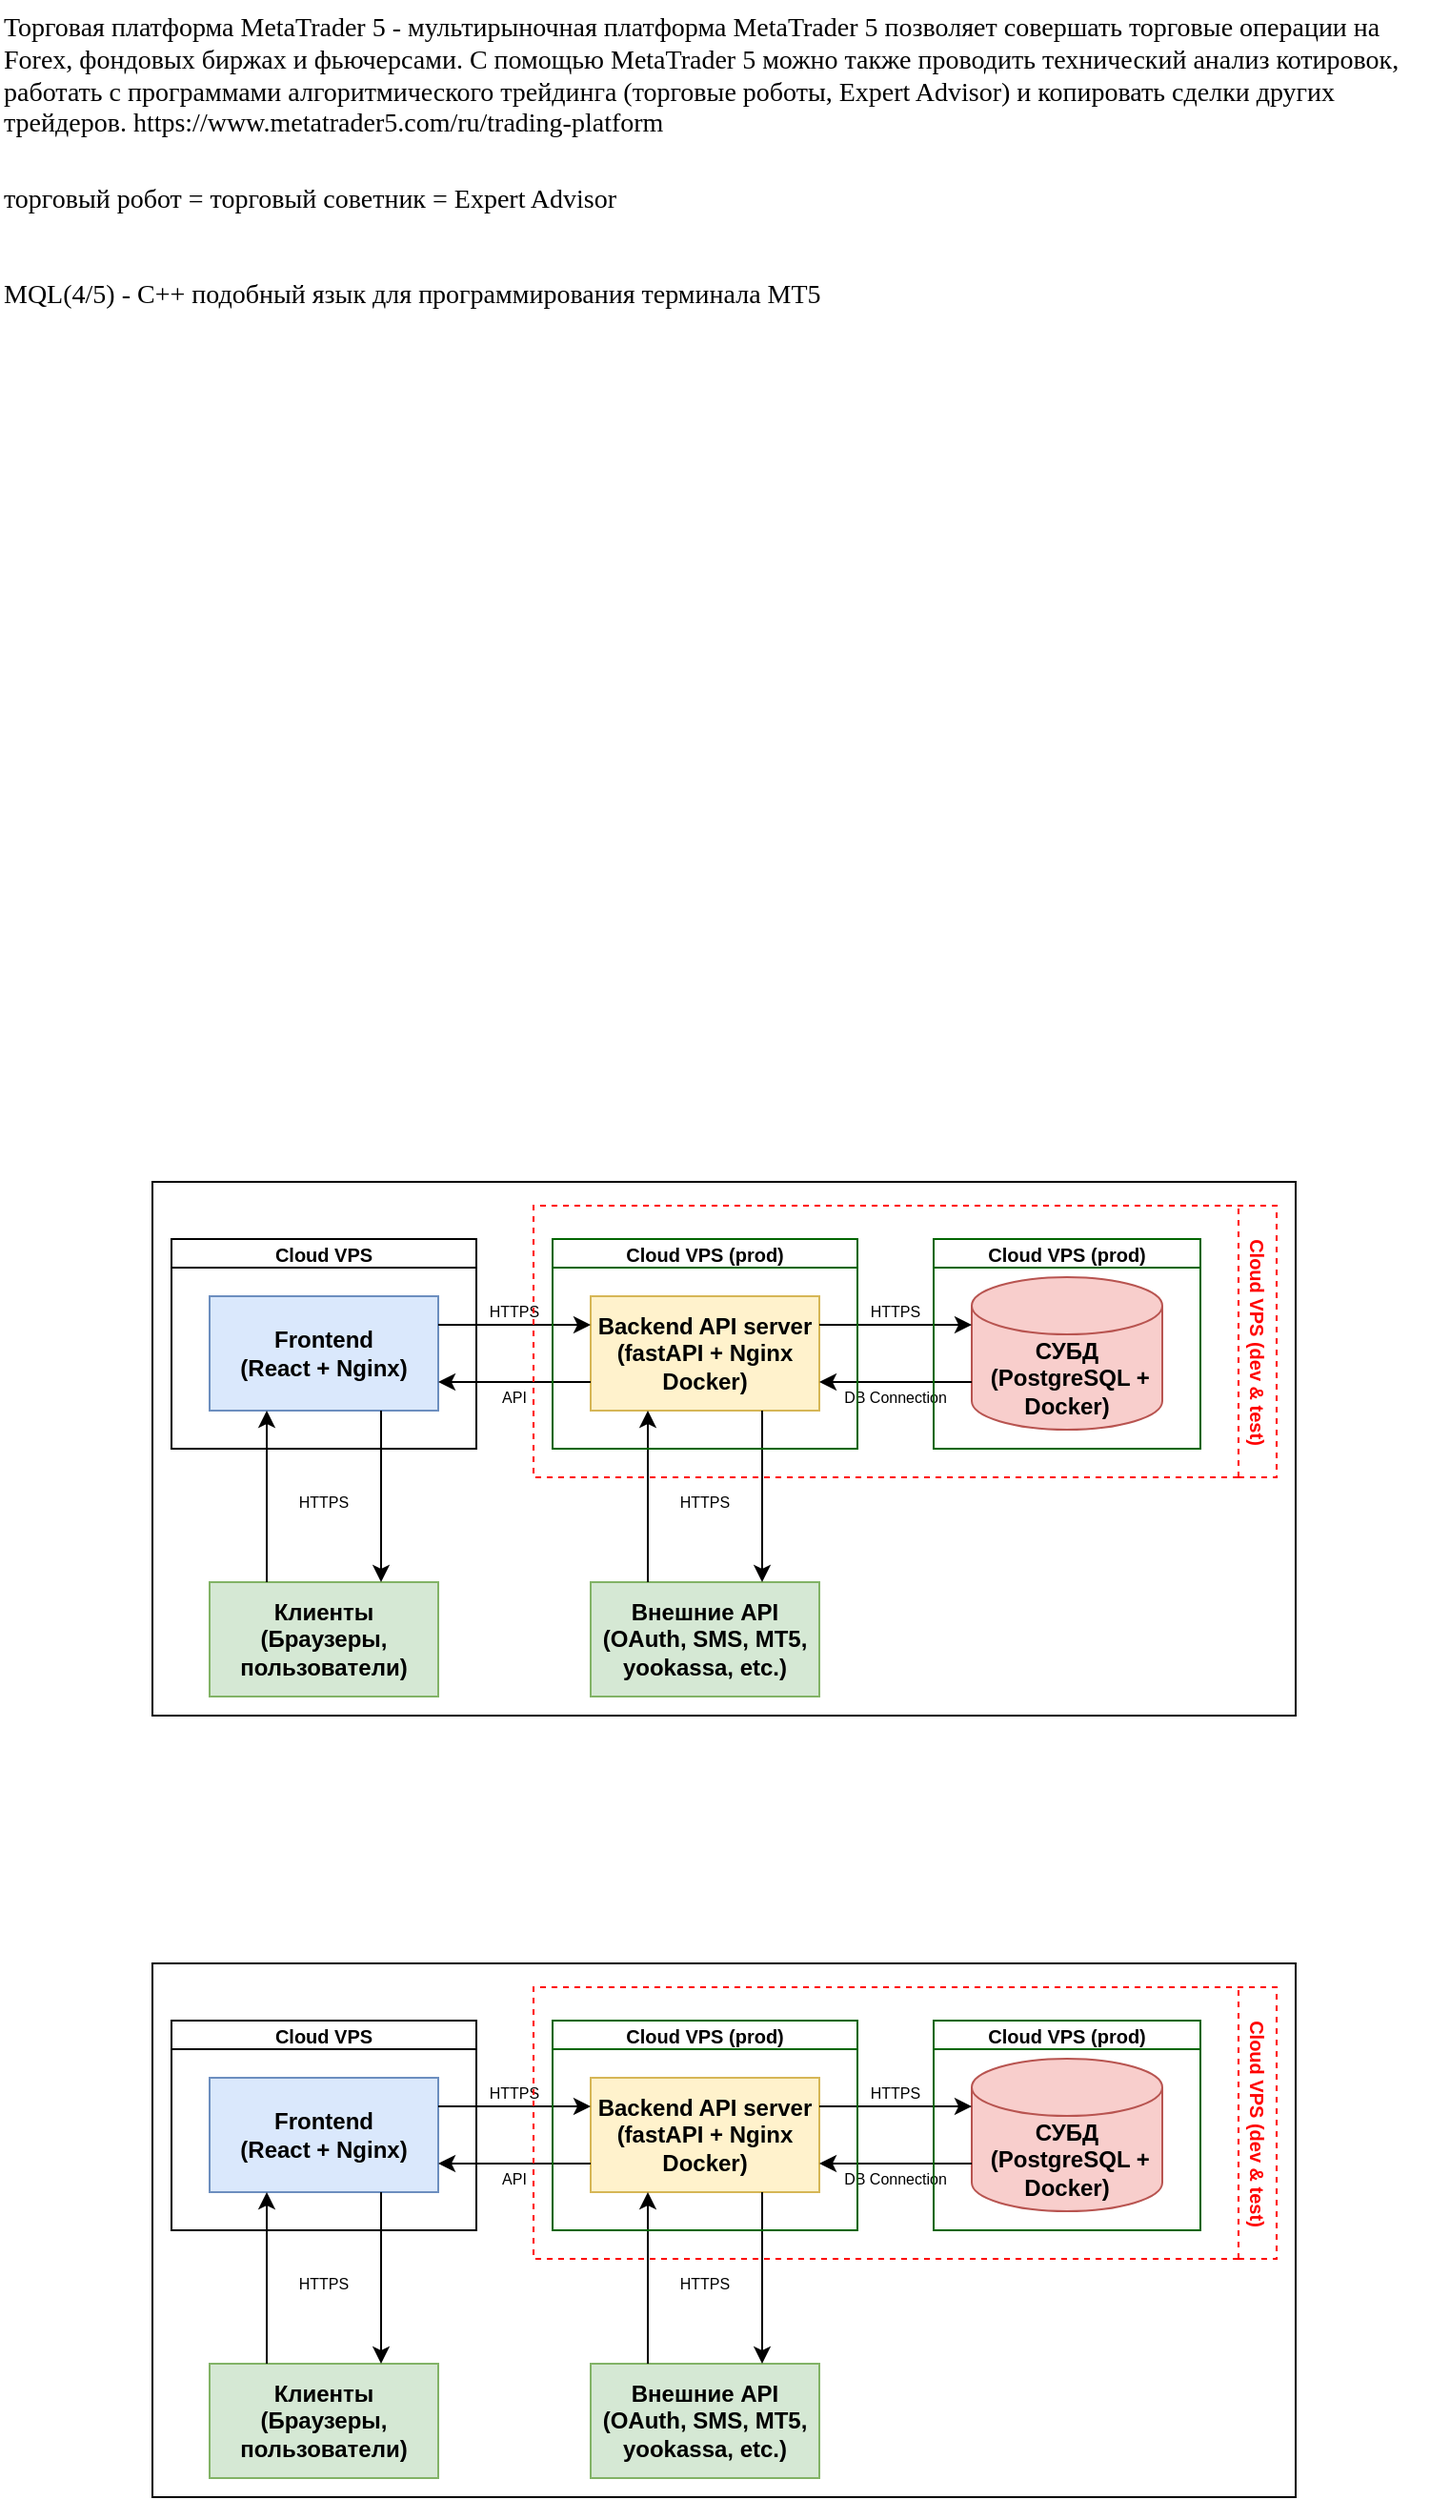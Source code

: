<mxfile version="28.0.6" pages="3">
  <diagram name="Страница — 1" id="KxYNobIYO66HRMA6kGRp">
    <mxGraphModel dx="975" dy="567" grid="1" gridSize="10" guides="1" tooltips="1" connect="1" arrows="1" fold="1" page="1" pageScale="1" pageWidth="827" pageHeight="1169" math="0" shadow="0">
      <root>
        <mxCell id="0" />
        <mxCell id="1" parent="0" />
        <mxCell id="eGyULzIwtUFSkRQVJyaJ-1" value="&lt;font&gt;&lt;span style=&quot;color: rgb(0, 0, 0); font-style: normal; font-variant-ligatures: normal; font-variant-caps: normal; letter-spacing: normal; orphans: 2; text-indent: 0px; text-transform: none; widows: 2; word-spacing: 0px; -webkit-text-stroke-width: 0px; white-space: normal; background-color: rgb(255, 255, 255); text-decoration-thickness: initial; text-decoration-style: initial; text-decoration-color: initial; float: none; display: inline !important;&quot;&gt;торговый робот = торговый советник =&amp;nbsp;&lt;/span&gt;&lt;span style=&quot;background-color: rgb(255, 255, 255);&quot;&gt;Expert Advisor&amp;nbsp;&lt;/span&gt;&lt;/font&gt;" style="text;html=1;align=left;verticalAlign=middle;whiteSpace=wrap;rounded=0;fontFamily=Times New Roman;fontStyle=0;fontSize=14;" parent="1" vertex="1">
          <mxGeometry x="40" y="140" width="470" height="30" as="geometry" />
        </mxCell>
        <mxCell id="eGyULzIwtUFSkRQVJyaJ-2" value="" style="group" parent="1" vertex="1" connectable="0">
          <mxGeometry x="120" y="670" width="600" height="280" as="geometry" />
        </mxCell>
        <mxCell id="W7HZM8JnMOkqj6T8NWQT-1" value="" style="rounded=0;whiteSpace=wrap;html=1;" parent="eGyULzIwtUFSkRQVJyaJ-2" vertex="1">
          <mxGeometry width="600" height="280" as="geometry" />
        </mxCell>
        <mxCell id="W7HZM8JnMOkqj6T8NWQT-2" value="Frontend&lt;div&gt;(React + Nginx)&lt;/div&gt;" style="rounded=0;whiteSpace=wrap;html=1;fontSize=12;fontStyle=1;fillColor=#dae8fc;strokeColor=#6c8ebf;" parent="eGyULzIwtUFSkRQVJyaJ-2" vertex="1">
          <mxGeometry x="30" y="60" width="120" height="60" as="geometry" />
        </mxCell>
        <mxCell id="W7HZM8JnMOkqj6T8NWQT-3" value="Backend API server&lt;div&gt;(fastAPI + Nginx Docker)&lt;/div&gt;" style="rounded=0;whiteSpace=wrap;html=1;fontSize=12;fontStyle=1;fillColor=#fff2cc;strokeColor=#d6b656;" parent="eGyULzIwtUFSkRQVJyaJ-2" vertex="1">
          <mxGeometry x="230" y="60" width="120" height="60" as="geometry" />
        </mxCell>
        <mxCell id="W7HZM8JnMOkqj6T8NWQT-5" value="СУБД&lt;div&gt;&amp;nbsp;(PostgreSQL + Docker)&lt;/div&gt;" style="shape=cylinder3;whiteSpace=wrap;html=1;boundedLbl=1;backgroundOutline=1;size=15;fontSize=12;fontStyle=1;fillColor=#f8cecc;strokeColor=#b85450;spacing=0;" parent="eGyULzIwtUFSkRQVJyaJ-2" vertex="1">
          <mxGeometry x="430" y="50" width="100" height="80" as="geometry" />
        </mxCell>
        <mxCell id="W7HZM8JnMOkqj6T8NWQT-7" value="" style="endArrow=classic;html=1;rounded=0;exitX=1;exitY=0.25;exitDx=0;exitDy=0;entryX=0;entryY=0.25;entryDx=0;entryDy=0;" parent="eGyULzIwtUFSkRQVJyaJ-2" source="W7HZM8JnMOkqj6T8NWQT-2" target="W7HZM8JnMOkqj6T8NWQT-3" edge="1">
          <mxGeometry width="50" height="50" relative="1" as="geometry">
            <mxPoint x="190" y="220" as="sourcePoint" />
            <mxPoint x="240" y="170" as="targetPoint" />
          </mxGeometry>
        </mxCell>
        <mxCell id="W7HZM8JnMOkqj6T8NWQT-8" value="" style="endArrow=classic;html=1;rounded=0;exitX=0;exitY=0.75;exitDx=0;exitDy=0;entryX=1;entryY=0.75;entryDx=0;entryDy=0;" parent="eGyULzIwtUFSkRQVJyaJ-2" source="W7HZM8JnMOkqj6T8NWQT-3" target="W7HZM8JnMOkqj6T8NWQT-2" edge="1">
          <mxGeometry width="50" height="50" relative="1" as="geometry">
            <mxPoint x="170" y="130" as="sourcePoint" />
            <mxPoint x="220" y="80" as="targetPoint" />
          </mxGeometry>
        </mxCell>
        <mxCell id="W7HZM8JnMOkqj6T8NWQT-9" value="HTTPS" style="text;html=1;align=center;verticalAlign=middle;whiteSpace=wrap;rounded=0;fontSize=8;" parent="eGyULzIwtUFSkRQVJyaJ-2" vertex="1">
          <mxGeometry x="160" y="60" width="60" height="15" as="geometry" />
        </mxCell>
        <mxCell id="W7HZM8JnMOkqj6T8NWQT-10" value="API" style="text;html=1;align=center;verticalAlign=middle;whiteSpace=wrap;rounded=0;fontSize=8;" parent="eGyULzIwtUFSkRQVJyaJ-2" vertex="1">
          <mxGeometry x="160" y="105" width="60" height="15" as="geometry" />
        </mxCell>
        <mxCell id="W7HZM8JnMOkqj6T8NWQT-11" value="HTTPS" style="text;html=1;align=center;verticalAlign=middle;whiteSpace=wrap;rounded=0;fontSize=8;" parent="eGyULzIwtUFSkRQVJyaJ-2" vertex="1">
          <mxGeometry x="360" y="60" width="60" height="15" as="geometry" />
        </mxCell>
        <mxCell id="W7HZM8JnMOkqj6T8NWQT-12" value="DB Connection" style="text;html=1;align=center;verticalAlign=middle;whiteSpace=wrap;rounded=0;fontSize=8;fontStyle=0" parent="eGyULzIwtUFSkRQVJyaJ-2" vertex="1">
          <mxGeometry x="360" y="105" width="60" height="15" as="geometry" />
        </mxCell>
        <mxCell id="W7HZM8JnMOkqj6T8NWQT-13" value="" style="endArrow=classic;html=1;rounded=0;exitX=1;exitY=0.25;exitDx=0;exitDy=0;entryX=0;entryY=0.25;entryDx=0;entryDy=0;" parent="eGyULzIwtUFSkRQVJyaJ-2" edge="1">
          <mxGeometry width="50" height="50" relative="1" as="geometry">
            <mxPoint x="350" y="75" as="sourcePoint" />
            <mxPoint x="430" y="75" as="targetPoint" />
          </mxGeometry>
        </mxCell>
        <mxCell id="W7HZM8JnMOkqj6T8NWQT-14" value="" style="endArrow=classic;html=1;rounded=0;exitX=0;exitY=0.75;exitDx=0;exitDy=0;entryX=1;entryY=0.75;entryDx=0;entryDy=0;" parent="eGyULzIwtUFSkRQVJyaJ-2" edge="1">
          <mxGeometry width="50" height="50" relative="1" as="geometry">
            <mxPoint x="430" y="105" as="sourcePoint" />
            <mxPoint x="350" y="105" as="targetPoint" />
          </mxGeometry>
        </mxCell>
        <mxCell id="W7HZM8JnMOkqj6T8NWQT-15" value="Клиенты (Браузеры, пользователи)" style="rounded=0;whiteSpace=wrap;html=1;fontSize=12;fontStyle=1;fillColor=#d5e8d4;strokeColor=#82b366;" parent="eGyULzIwtUFSkRQVJyaJ-2" vertex="1">
          <mxGeometry x="30" y="210" width="120" height="60" as="geometry" />
        </mxCell>
        <mxCell id="W7HZM8JnMOkqj6T8NWQT-16" value="" style="endArrow=classic;html=1;rounded=0;entryX=0.25;entryY=1;entryDx=0;entryDy=0;exitX=0.25;exitY=0;exitDx=0;exitDy=0;" parent="eGyULzIwtUFSkRQVJyaJ-2" source="W7HZM8JnMOkqj6T8NWQT-15" target="W7HZM8JnMOkqj6T8NWQT-2" edge="1">
          <mxGeometry width="50" height="50" relative="1" as="geometry">
            <mxPoint x="160" y="80" as="sourcePoint" />
            <mxPoint x="240" y="80" as="targetPoint" />
          </mxGeometry>
        </mxCell>
        <mxCell id="W7HZM8JnMOkqj6T8NWQT-17" value="" style="endArrow=classic;html=1;rounded=0;entryX=0.75;entryY=0;entryDx=0;entryDy=0;exitX=0.75;exitY=1;exitDx=0;exitDy=0;" parent="eGyULzIwtUFSkRQVJyaJ-2" source="W7HZM8JnMOkqj6T8NWQT-2" target="W7HZM8JnMOkqj6T8NWQT-15" edge="1">
          <mxGeometry width="50" height="50" relative="1" as="geometry">
            <mxPoint x="90" y="230" as="sourcePoint" />
            <mxPoint x="90" y="140" as="targetPoint" />
          </mxGeometry>
        </mxCell>
        <mxCell id="W7HZM8JnMOkqj6T8NWQT-18" value="HTTPS" style="text;html=1;align=center;verticalAlign=middle;whiteSpace=wrap;rounded=0;fontSize=8;" parent="eGyULzIwtUFSkRQVJyaJ-2" vertex="1">
          <mxGeometry x="60" y="160" width="60" height="15" as="geometry" />
        </mxCell>
        <mxCell id="W7HZM8JnMOkqj6T8NWQT-19" value="Внешние API (OAuth, SMS, MT5, yookassa, etc.)" style="rounded=0;whiteSpace=wrap;html=1;fontSize=12;fontStyle=1;fillColor=#d5e8d4;strokeColor=#82b366;" parent="eGyULzIwtUFSkRQVJyaJ-2" vertex="1">
          <mxGeometry x="230" y="210" width="120" height="60" as="geometry" />
        </mxCell>
        <mxCell id="W7HZM8JnMOkqj6T8NWQT-20" value="" style="endArrow=classic;html=1;rounded=0;entryX=0.25;entryY=1;entryDx=0;entryDy=0;exitX=0.25;exitY=0;exitDx=0;exitDy=0;" parent="eGyULzIwtUFSkRQVJyaJ-2" source="W7HZM8JnMOkqj6T8NWQT-19" target="W7HZM8JnMOkqj6T8NWQT-3" edge="1">
          <mxGeometry width="50" height="50" relative="1" as="geometry">
            <mxPoint x="230" y="225" as="sourcePoint" />
            <mxPoint x="230" y="135" as="targetPoint" />
          </mxGeometry>
        </mxCell>
        <mxCell id="W7HZM8JnMOkqj6T8NWQT-21" value="" style="endArrow=classic;html=1;rounded=0;entryX=0.75;entryY=0;entryDx=0;entryDy=0;exitX=0.75;exitY=1;exitDx=0;exitDy=0;" parent="eGyULzIwtUFSkRQVJyaJ-2" source="W7HZM8JnMOkqj6T8NWQT-3" target="W7HZM8JnMOkqj6T8NWQT-19" edge="1">
          <mxGeometry width="50" height="50" relative="1" as="geometry">
            <mxPoint x="180" y="140" as="sourcePoint" />
            <mxPoint x="180" y="230" as="targetPoint" />
          </mxGeometry>
        </mxCell>
        <mxCell id="W7HZM8JnMOkqj6T8NWQT-22" value="HTTPS" style="text;html=1;align=center;verticalAlign=middle;whiteSpace=wrap;rounded=0;fontSize=8;" parent="eGyULzIwtUFSkRQVJyaJ-2" vertex="1">
          <mxGeometry x="260" y="160" width="60" height="15" as="geometry" />
        </mxCell>
        <mxCell id="W7HZM8JnMOkqj6T8NWQT-23" value="Cloud VPS" style="swimlane;whiteSpace=wrap;html=1;fontSize=10;startSize=15;" parent="eGyULzIwtUFSkRQVJyaJ-2" vertex="1">
          <mxGeometry x="10" y="30" width="160" height="110" as="geometry" />
        </mxCell>
        <mxCell id="W7HZM8JnMOkqj6T8NWQT-24" value="Cloud VPS (prod)" style="swimlane;whiteSpace=wrap;html=1;fontSize=10;startSize=15;strokeWidth=1;gradientColor=none;strokeColor=#006600;fillColor=none;" parent="eGyULzIwtUFSkRQVJyaJ-2" vertex="1">
          <mxGeometry x="210" y="30" width="160" height="110" as="geometry" />
        </mxCell>
        <mxCell id="W7HZM8JnMOkqj6T8NWQT-25" value="&lt;span style=&quot;font-size: 10px;&quot;&gt;&lt;font style=&quot;color: rgb(255, 0, 0);&quot;&gt;Cloud VPS (dev &amp;amp; test)&lt;/font&gt;&lt;/span&gt;" style="swimlane;horizontal=0;whiteSpace=wrap;html=1;startSize=20;rotation=-180;dashed=1;strokeColor=#FF0000;" parent="eGyULzIwtUFSkRQVJyaJ-2" vertex="1">
          <mxGeometry x="200" y="12.5" width="390" height="142.5" as="geometry">
            <mxRectangle x="360" y="200" width="40" height="130" as="alternateBounds" />
          </mxGeometry>
        </mxCell>
        <mxCell id="W7HZM8JnMOkqj6T8NWQT-27" value="Cloud VPS (prod)" style="swimlane;whiteSpace=wrap;html=1;fontSize=10;startSize=15;strokeWidth=1;gradientColor=none;strokeColor=#006600;fillColor=none;" parent="eGyULzIwtUFSkRQVJyaJ-2" vertex="1">
          <mxGeometry x="410" y="30" width="140" height="110" as="geometry" />
        </mxCell>
        <mxCell id="eGyULzIwtUFSkRQVJyaJ-3" value="Торговая платформа MetaTrader 5 - мультирыночная платформа MetaTrader 5 позволяет совершать торговые операции на Forex, фондовых биржах и фьючерсами. С помощью MetaTrader 5 можно также проводить технический анализ котировок, работать с программами алгоритмического трейдинга (торговые роботы, Expert Advisor) и копировать сделки других трейдеров.&amp;nbsp;https://www.metatrader5.com/ru/trading-platform" style="text;html=1;align=left;verticalAlign=middle;whiteSpace=wrap;rounded=0;fontFamily=Times New Roman;fontStyle=0;fontSize=14;" parent="1" vertex="1">
          <mxGeometry x="40" y="50" width="760" height="80" as="geometry" />
        </mxCell>
        <mxCell id="eGyULzIwtUFSkRQVJyaJ-4" value="&lt;span style=&quot;background-color: rgb(255, 255, 255);&quot;&gt;MQL(4/5) - С++ подобный язык для программирования терминала MT5&lt;/span&gt;" style="text;html=1;align=left;verticalAlign=middle;whiteSpace=wrap;rounded=0;fontFamily=Times New Roman;fontStyle=0;fontSize=14;" parent="1" vertex="1">
          <mxGeometry x="40" y="190" width="470" height="30" as="geometry" />
        </mxCell>
        <mxCell id="dDqtreuGplFE9aKnbnDQ-2" value="" style="group" vertex="1" connectable="0" parent="1">
          <mxGeometry x="120" y="1080" width="600" height="280" as="geometry" />
        </mxCell>
        <mxCell id="dDqtreuGplFE9aKnbnDQ-3" value="" style="rounded=0;whiteSpace=wrap;html=1;" vertex="1" parent="dDqtreuGplFE9aKnbnDQ-2">
          <mxGeometry width="600" height="280" as="geometry" />
        </mxCell>
        <mxCell id="dDqtreuGplFE9aKnbnDQ-4" value="Frontend&lt;div&gt;(React + Nginx)&lt;/div&gt;" style="rounded=0;whiteSpace=wrap;html=1;fontSize=12;fontStyle=1;fillColor=#dae8fc;strokeColor=#6c8ebf;" vertex="1" parent="dDqtreuGplFE9aKnbnDQ-2">
          <mxGeometry x="30" y="60" width="120" height="60" as="geometry" />
        </mxCell>
        <mxCell id="dDqtreuGplFE9aKnbnDQ-5" value="Backend API server&lt;div&gt;(fastAPI + Nginx Docker)&lt;/div&gt;" style="rounded=0;whiteSpace=wrap;html=1;fontSize=12;fontStyle=1;fillColor=#fff2cc;strokeColor=#d6b656;" vertex="1" parent="dDqtreuGplFE9aKnbnDQ-2">
          <mxGeometry x="230" y="60" width="120" height="60" as="geometry" />
        </mxCell>
        <mxCell id="dDqtreuGplFE9aKnbnDQ-6" value="СУБД&lt;div&gt;&amp;nbsp;(PostgreSQL + Docker)&lt;/div&gt;" style="shape=cylinder3;whiteSpace=wrap;html=1;boundedLbl=1;backgroundOutline=1;size=15;fontSize=12;fontStyle=1;fillColor=#f8cecc;strokeColor=#b85450;spacing=0;" vertex="1" parent="dDqtreuGplFE9aKnbnDQ-2">
          <mxGeometry x="430" y="50" width="100" height="80" as="geometry" />
        </mxCell>
        <mxCell id="dDqtreuGplFE9aKnbnDQ-7" value="" style="endArrow=classic;html=1;rounded=0;exitX=1;exitY=0.25;exitDx=0;exitDy=0;entryX=0;entryY=0.25;entryDx=0;entryDy=0;" edge="1" parent="dDqtreuGplFE9aKnbnDQ-2" source="dDqtreuGplFE9aKnbnDQ-4" target="dDqtreuGplFE9aKnbnDQ-5">
          <mxGeometry width="50" height="50" relative="1" as="geometry">
            <mxPoint x="190" y="220" as="sourcePoint" />
            <mxPoint x="240" y="170" as="targetPoint" />
          </mxGeometry>
        </mxCell>
        <mxCell id="dDqtreuGplFE9aKnbnDQ-8" value="" style="endArrow=classic;html=1;rounded=0;exitX=0;exitY=0.75;exitDx=0;exitDy=0;entryX=1;entryY=0.75;entryDx=0;entryDy=0;" edge="1" parent="dDqtreuGplFE9aKnbnDQ-2" source="dDqtreuGplFE9aKnbnDQ-5" target="dDqtreuGplFE9aKnbnDQ-4">
          <mxGeometry width="50" height="50" relative="1" as="geometry">
            <mxPoint x="170" y="130" as="sourcePoint" />
            <mxPoint x="220" y="80" as="targetPoint" />
          </mxGeometry>
        </mxCell>
        <mxCell id="dDqtreuGplFE9aKnbnDQ-9" value="HTTPS" style="text;html=1;align=center;verticalAlign=middle;whiteSpace=wrap;rounded=0;fontSize=8;" vertex="1" parent="dDqtreuGplFE9aKnbnDQ-2">
          <mxGeometry x="160" y="60" width="60" height="15" as="geometry" />
        </mxCell>
        <mxCell id="dDqtreuGplFE9aKnbnDQ-10" value="API" style="text;html=1;align=center;verticalAlign=middle;whiteSpace=wrap;rounded=0;fontSize=8;" vertex="1" parent="dDqtreuGplFE9aKnbnDQ-2">
          <mxGeometry x="160" y="105" width="60" height="15" as="geometry" />
        </mxCell>
        <mxCell id="dDqtreuGplFE9aKnbnDQ-11" value="HTTPS" style="text;html=1;align=center;verticalAlign=middle;whiteSpace=wrap;rounded=0;fontSize=8;" vertex="1" parent="dDqtreuGplFE9aKnbnDQ-2">
          <mxGeometry x="360" y="60" width="60" height="15" as="geometry" />
        </mxCell>
        <mxCell id="dDqtreuGplFE9aKnbnDQ-12" value="DB Connection" style="text;html=1;align=center;verticalAlign=middle;whiteSpace=wrap;rounded=0;fontSize=8;fontStyle=0" vertex="1" parent="dDqtreuGplFE9aKnbnDQ-2">
          <mxGeometry x="360" y="105" width="60" height="15" as="geometry" />
        </mxCell>
        <mxCell id="dDqtreuGplFE9aKnbnDQ-13" value="" style="endArrow=classic;html=1;rounded=0;exitX=1;exitY=0.25;exitDx=0;exitDy=0;entryX=0;entryY=0.25;entryDx=0;entryDy=0;" edge="1" parent="dDqtreuGplFE9aKnbnDQ-2">
          <mxGeometry width="50" height="50" relative="1" as="geometry">
            <mxPoint x="350" y="75" as="sourcePoint" />
            <mxPoint x="430" y="75" as="targetPoint" />
          </mxGeometry>
        </mxCell>
        <mxCell id="dDqtreuGplFE9aKnbnDQ-14" value="" style="endArrow=classic;html=1;rounded=0;exitX=0;exitY=0.75;exitDx=0;exitDy=0;entryX=1;entryY=0.75;entryDx=0;entryDy=0;" edge="1" parent="dDqtreuGplFE9aKnbnDQ-2">
          <mxGeometry width="50" height="50" relative="1" as="geometry">
            <mxPoint x="430" y="105" as="sourcePoint" />
            <mxPoint x="350" y="105" as="targetPoint" />
          </mxGeometry>
        </mxCell>
        <mxCell id="dDqtreuGplFE9aKnbnDQ-15" value="Клиенты (Браузеры, пользователи)" style="rounded=0;whiteSpace=wrap;html=1;fontSize=12;fontStyle=1;fillColor=#d5e8d4;strokeColor=#82b366;" vertex="1" parent="dDqtreuGplFE9aKnbnDQ-2">
          <mxGeometry x="30" y="210" width="120" height="60" as="geometry" />
        </mxCell>
        <mxCell id="dDqtreuGplFE9aKnbnDQ-16" value="" style="endArrow=classic;html=1;rounded=0;entryX=0.25;entryY=1;entryDx=0;entryDy=0;exitX=0.25;exitY=0;exitDx=0;exitDy=0;" edge="1" parent="dDqtreuGplFE9aKnbnDQ-2" source="dDqtreuGplFE9aKnbnDQ-15" target="dDqtreuGplFE9aKnbnDQ-4">
          <mxGeometry width="50" height="50" relative="1" as="geometry">
            <mxPoint x="160" y="80" as="sourcePoint" />
            <mxPoint x="240" y="80" as="targetPoint" />
          </mxGeometry>
        </mxCell>
        <mxCell id="dDqtreuGplFE9aKnbnDQ-17" value="" style="endArrow=classic;html=1;rounded=0;entryX=0.75;entryY=0;entryDx=0;entryDy=0;exitX=0.75;exitY=1;exitDx=0;exitDy=0;" edge="1" parent="dDqtreuGplFE9aKnbnDQ-2" source="dDqtreuGplFE9aKnbnDQ-4" target="dDqtreuGplFE9aKnbnDQ-15">
          <mxGeometry width="50" height="50" relative="1" as="geometry">
            <mxPoint x="90" y="230" as="sourcePoint" />
            <mxPoint x="90" y="140" as="targetPoint" />
          </mxGeometry>
        </mxCell>
        <mxCell id="dDqtreuGplFE9aKnbnDQ-18" value="HTTPS" style="text;html=1;align=center;verticalAlign=middle;whiteSpace=wrap;rounded=0;fontSize=8;" vertex="1" parent="dDqtreuGplFE9aKnbnDQ-2">
          <mxGeometry x="60" y="160" width="60" height="15" as="geometry" />
        </mxCell>
        <mxCell id="dDqtreuGplFE9aKnbnDQ-19" value="Внешние API (OAuth, SMS, MT5, yookassa, etc.)" style="rounded=0;whiteSpace=wrap;html=1;fontSize=12;fontStyle=1;fillColor=#d5e8d4;strokeColor=#82b366;" vertex="1" parent="dDqtreuGplFE9aKnbnDQ-2">
          <mxGeometry x="230" y="210" width="120" height="60" as="geometry" />
        </mxCell>
        <mxCell id="dDqtreuGplFE9aKnbnDQ-20" value="" style="endArrow=classic;html=1;rounded=0;entryX=0.25;entryY=1;entryDx=0;entryDy=0;exitX=0.25;exitY=0;exitDx=0;exitDy=0;" edge="1" parent="dDqtreuGplFE9aKnbnDQ-2" source="dDqtreuGplFE9aKnbnDQ-19" target="dDqtreuGplFE9aKnbnDQ-5">
          <mxGeometry width="50" height="50" relative="1" as="geometry">
            <mxPoint x="230" y="225" as="sourcePoint" />
            <mxPoint x="230" y="135" as="targetPoint" />
          </mxGeometry>
        </mxCell>
        <mxCell id="dDqtreuGplFE9aKnbnDQ-21" value="" style="endArrow=classic;html=1;rounded=0;entryX=0.75;entryY=0;entryDx=0;entryDy=0;exitX=0.75;exitY=1;exitDx=0;exitDy=0;" edge="1" parent="dDqtreuGplFE9aKnbnDQ-2" source="dDqtreuGplFE9aKnbnDQ-5" target="dDqtreuGplFE9aKnbnDQ-19">
          <mxGeometry width="50" height="50" relative="1" as="geometry">
            <mxPoint x="180" y="140" as="sourcePoint" />
            <mxPoint x="180" y="230" as="targetPoint" />
          </mxGeometry>
        </mxCell>
        <mxCell id="dDqtreuGplFE9aKnbnDQ-22" value="HTTPS" style="text;html=1;align=center;verticalAlign=middle;whiteSpace=wrap;rounded=0;fontSize=8;" vertex="1" parent="dDqtreuGplFE9aKnbnDQ-2">
          <mxGeometry x="260" y="160" width="60" height="15" as="geometry" />
        </mxCell>
        <mxCell id="dDqtreuGplFE9aKnbnDQ-23" value="Cloud VPS" style="swimlane;whiteSpace=wrap;html=1;fontSize=10;startSize=15;" vertex="1" parent="dDqtreuGplFE9aKnbnDQ-2">
          <mxGeometry x="10" y="30" width="160" height="110" as="geometry" />
        </mxCell>
        <mxCell id="dDqtreuGplFE9aKnbnDQ-24" value="Cloud VPS (prod)" style="swimlane;whiteSpace=wrap;html=1;fontSize=10;startSize=15;strokeWidth=1;gradientColor=none;strokeColor=#006600;fillColor=none;" vertex="1" parent="dDqtreuGplFE9aKnbnDQ-2">
          <mxGeometry x="210" y="30" width="160" height="110" as="geometry" />
        </mxCell>
        <mxCell id="dDqtreuGplFE9aKnbnDQ-25" value="&lt;span style=&quot;font-size: 10px;&quot;&gt;&lt;font style=&quot;color: rgb(255, 0, 0);&quot;&gt;Cloud VPS (dev &amp;amp; test)&lt;/font&gt;&lt;/span&gt;" style="swimlane;horizontal=0;whiteSpace=wrap;html=1;startSize=20;rotation=-180;dashed=1;strokeColor=#FF0000;" vertex="1" parent="dDqtreuGplFE9aKnbnDQ-2">
          <mxGeometry x="200" y="12.5" width="390" height="142.5" as="geometry">
            <mxRectangle x="360" y="200" width="40" height="130" as="alternateBounds" />
          </mxGeometry>
        </mxCell>
        <mxCell id="dDqtreuGplFE9aKnbnDQ-26" value="Cloud VPS (prod)" style="swimlane;whiteSpace=wrap;html=1;fontSize=10;startSize=15;strokeWidth=1;gradientColor=none;strokeColor=#006600;fillColor=none;" vertex="1" parent="dDqtreuGplFE9aKnbnDQ-2">
          <mxGeometry x="410" y="30" width="140" height="110" as="geometry" />
        </mxCell>
      </root>
    </mxGraphModel>
  </diagram>
  <diagram name="main_arch" id="7MVA1Ijnl1x2qHbiASrr">
    <mxGraphModel dx="1949" dy="1133" grid="1" gridSize="10" guides="1" tooltips="1" connect="1" arrows="1" fold="1" page="1" pageScale="1" pageWidth="827" pageHeight="1169" math="0" shadow="0">
      <root>
        <mxCell id="z1lduScYQu-E9iTVc6sJ-0" />
        <mxCell id="z1lduScYQu-E9iTVc6sJ-1" parent="z1lduScYQu-E9iTVc6sJ-0" />
        <mxCell id="z1lduScYQu-E9iTVc6sJ-2" value="&lt;font&gt;&lt;span style=&quot;color: rgb(0, 0, 0); font-style: normal; font-variant-ligatures: normal; font-variant-caps: normal; letter-spacing: normal; orphans: 2; text-indent: 0px; text-transform: none; widows: 2; word-spacing: 0px; -webkit-text-stroke-width: 0px; white-space: normal; background-color: rgb(255, 255, 255); text-decoration-thickness: initial; text-decoration-style: initial; text-decoration-color: initial; float: none; display: inline !important;&quot;&gt;торговый робот = торговый советник =&amp;nbsp;&lt;/span&gt;&lt;span style=&quot;background-color: rgb(255, 255, 255);&quot;&gt;Expert Advisor&amp;nbsp;&lt;/span&gt;&lt;/font&gt;" style="text;html=1;align=left;verticalAlign=middle;whiteSpace=wrap;rounded=0;fontFamily=Times New Roman;fontStyle=0;fontSize=14;" parent="z1lduScYQu-E9iTVc6sJ-1" vertex="1">
          <mxGeometry x="40" y="140" width="470" height="30" as="geometry" />
        </mxCell>
        <mxCell id="z1lduScYQu-E9iTVc6sJ-3" value="" style="group;fillColor=#1ba1e2;fontColor=#ffffff;strokeColor=#006EAF;" parent="z1lduScYQu-E9iTVc6sJ-1" vertex="1" connectable="0">
          <mxGeometry x="90" y="240" width="600" height="490" as="geometry" />
        </mxCell>
        <mxCell id="z1lduScYQu-E9iTVc6sJ-4" value="" style="rounded=0;whiteSpace=wrap;html=1;" parent="z1lduScYQu-E9iTVc6sJ-3" vertex="1">
          <mxGeometry width="600" height="490" as="geometry" />
        </mxCell>
        <mxCell id="z1lduScYQu-E9iTVc6sJ-5" value="Frontend&lt;div&gt;(React + Nginx)&lt;/div&gt;" style="rounded=0;whiteSpace=wrap;html=1;fontSize=12;fontStyle=1;fillColor=#dae8fc;strokeColor=#6c8ebf;" parent="z1lduScYQu-E9iTVc6sJ-3" vertex="1">
          <mxGeometry x="30" y="60" width="120" height="60" as="geometry" />
        </mxCell>
        <mxCell id="z1lduScYQu-E9iTVc6sJ-6" value="Backend API server&lt;div&gt;(fastAPI + Nginx Docker)&lt;/div&gt;" style="rounded=0;whiteSpace=wrap;html=1;fontSize=12;fontStyle=1;fillColor=#fff2cc;strokeColor=#d6b656;" parent="z1lduScYQu-E9iTVc6sJ-3" vertex="1">
          <mxGeometry x="230" y="60" width="120" height="60" as="geometry" />
        </mxCell>
        <mxCell id="z1lduScYQu-E9iTVc6sJ-7" value="СУБД&lt;div&gt;&amp;nbsp;(PostgreSQL + Docker)&lt;/div&gt;" style="shape=cylinder3;whiteSpace=wrap;html=1;boundedLbl=1;backgroundOutline=1;size=15;fontSize=12;fontStyle=1;fillColor=#f8cecc;strokeColor=#b85450;spacing=0;" parent="z1lduScYQu-E9iTVc6sJ-3" vertex="1">
          <mxGeometry x="430" y="50" width="100" height="80" as="geometry" />
        </mxCell>
        <mxCell id="z1lduScYQu-E9iTVc6sJ-8" value="" style="endArrow=classic;html=1;rounded=0;entryX=0;entryY=0.25;entryDx=0;entryDy=0;" parent="z1lduScYQu-E9iTVc6sJ-3" target="z1lduScYQu-E9iTVc6sJ-6" edge="1">
          <mxGeometry width="50" height="50" relative="1" as="geometry">
            <mxPoint x="150" y="75" as="sourcePoint" />
            <mxPoint x="240" y="170" as="targetPoint" />
          </mxGeometry>
        </mxCell>
        <mxCell id="z1lduScYQu-E9iTVc6sJ-9" value="" style="endArrow=classic;html=1;rounded=0;exitX=0;exitY=0.75;exitDx=0;exitDy=0;entryX=1;entryY=0.75;entryDx=0;entryDy=0;" parent="z1lduScYQu-E9iTVc6sJ-3" source="z1lduScYQu-E9iTVc6sJ-6" target="z1lduScYQu-E9iTVc6sJ-5" edge="1">
          <mxGeometry width="50" height="50" relative="1" as="geometry">
            <mxPoint x="170" y="130" as="sourcePoint" />
            <mxPoint x="220" y="80" as="targetPoint" />
          </mxGeometry>
        </mxCell>
        <mxCell id="z1lduScYQu-E9iTVc6sJ-10" value="HTTPS" style="text;html=1;align=center;verticalAlign=middle;whiteSpace=wrap;rounded=0;fontSize=8;" parent="z1lduScYQu-E9iTVc6sJ-3" vertex="1">
          <mxGeometry x="160" y="60" width="60" height="15" as="geometry" />
        </mxCell>
        <mxCell id="z1lduScYQu-E9iTVc6sJ-11" value="API" style="text;html=1;align=center;verticalAlign=middle;whiteSpace=wrap;rounded=0;fontSize=8;" parent="z1lduScYQu-E9iTVc6sJ-3" vertex="1">
          <mxGeometry x="160" y="110" width="60" height="10" as="geometry" />
        </mxCell>
        <mxCell id="z1lduScYQu-E9iTVc6sJ-12" value="HTTPS" style="text;html=1;align=center;verticalAlign=middle;whiteSpace=wrap;rounded=0;fontSize=8;" parent="z1lduScYQu-E9iTVc6sJ-3" vertex="1">
          <mxGeometry x="360" y="60" width="60" height="15" as="geometry" />
        </mxCell>
        <mxCell id="z1lduScYQu-E9iTVc6sJ-13" value="DB Connection" style="text;html=1;align=center;verticalAlign=middle;whiteSpace=wrap;rounded=0;fontSize=8;fontStyle=0" parent="z1lduScYQu-E9iTVc6sJ-3" vertex="1">
          <mxGeometry x="360" y="105" width="60" height="15" as="geometry" />
        </mxCell>
        <mxCell id="z1lduScYQu-E9iTVc6sJ-14" value="" style="endArrow=classic;html=1;rounded=0;exitX=1;exitY=0.25;exitDx=0;exitDy=0;entryX=0;entryY=0.25;entryDx=0;entryDy=0;" parent="z1lduScYQu-E9iTVc6sJ-3" edge="1">
          <mxGeometry width="50" height="50" relative="1" as="geometry">
            <mxPoint x="350" y="75" as="sourcePoint" />
            <mxPoint x="430" y="75" as="targetPoint" />
          </mxGeometry>
        </mxCell>
        <mxCell id="z1lduScYQu-E9iTVc6sJ-15" value="" style="endArrow=classic;html=1;rounded=0;exitX=0;exitY=0.75;exitDx=0;exitDy=0;entryX=1;entryY=0.75;entryDx=0;entryDy=0;" parent="z1lduScYQu-E9iTVc6sJ-3" edge="1">
          <mxGeometry width="50" height="50" relative="1" as="geometry">
            <mxPoint x="430" y="105" as="sourcePoint" />
            <mxPoint x="350" y="105" as="targetPoint" />
          </mxGeometry>
        </mxCell>
        <mxCell id="z1lduScYQu-E9iTVc6sJ-16" value="Клиенты (Браузеры, пользователи)" style="rounded=0;whiteSpace=wrap;html=1;fontSize=12;fontStyle=1;fillColor=#d5e8d4;strokeColor=#82b366;" parent="z1lduScYQu-E9iTVc6sJ-3" vertex="1">
          <mxGeometry x="30" y="210" width="120" height="60" as="geometry" />
        </mxCell>
        <mxCell id="z1lduScYQu-E9iTVc6sJ-17" value="" style="endArrow=classic;html=1;rounded=0;entryX=0.25;entryY=1;entryDx=0;entryDy=0;exitX=0.25;exitY=0;exitDx=0;exitDy=0;" parent="z1lduScYQu-E9iTVc6sJ-3" source="z1lduScYQu-E9iTVc6sJ-16" target="z1lduScYQu-E9iTVc6sJ-5" edge="1">
          <mxGeometry width="50" height="50" relative="1" as="geometry">
            <mxPoint x="160" y="80" as="sourcePoint" />
            <mxPoint x="240" y="80" as="targetPoint" />
          </mxGeometry>
        </mxCell>
        <mxCell id="z1lduScYQu-E9iTVc6sJ-18" value="" style="endArrow=classic;html=1;rounded=0;entryX=0.75;entryY=0;entryDx=0;entryDy=0;exitX=0.75;exitY=1;exitDx=0;exitDy=0;" parent="z1lduScYQu-E9iTVc6sJ-3" source="z1lduScYQu-E9iTVc6sJ-5" target="z1lduScYQu-E9iTVc6sJ-16" edge="1">
          <mxGeometry width="50" height="50" relative="1" as="geometry">
            <mxPoint x="90" y="230" as="sourcePoint" />
            <mxPoint x="90" y="140" as="targetPoint" />
          </mxGeometry>
        </mxCell>
        <mxCell id="z1lduScYQu-E9iTVc6sJ-19" value="HTTPS" style="text;html=1;align=center;verticalAlign=middle;whiteSpace=wrap;rounded=0;fontSize=8;" parent="z1lduScYQu-E9iTVc6sJ-3" vertex="1">
          <mxGeometry x="60" y="160" width="60" height="15" as="geometry" />
        </mxCell>
        <mxCell id="z1lduScYQu-E9iTVc6sJ-20" value="MT5 (terminal, server)" style="rounded=0;whiteSpace=wrap;html=1;fontSize=12;fontStyle=1;fillColor=#d80073;strokeColor=#A50040;fontColor=#ffffff;" parent="z1lduScYQu-E9iTVc6sJ-3" vertex="1">
          <mxGeometry x="230" y="210" width="120" height="60" as="geometry" />
        </mxCell>
        <mxCell id="z1lduScYQu-E9iTVc6sJ-21" value="" style="endArrow=classic;html=1;rounded=0;entryX=0.25;entryY=1;entryDx=0;entryDy=0;exitX=0.25;exitY=0;exitDx=0;exitDy=0;" parent="z1lduScYQu-E9iTVc6sJ-3" source="z1lduScYQu-E9iTVc6sJ-20" target="z1lduScYQu-E9iTVc6sJ-6" edge="1">
          <mxGeometry width="50" height="50" relative="1" as="geometry">
            <mxPoint x="230" y="225" as="sourcePoint" />
            <mxPoint x="230" y="135" as="targetPoint" />
          </mxGeometry>
        </mxCell>
        <mxCell id="z1lduScYQu-E9iTVc6sJ-22" value="" style="endArrow=classic;html=1;rounded=0;entryX=0.75;entryY=0;entryDx=0;entryDy=0;exitX=0.75;exitY=1;exitDx=0;exitDy=0;" parent="z1lduScYQu-E9iTVc6sJ-3" source="z1lduScYQu-E9iTVc6sJ-6" target="z1lduScYQu-E9iTVc6sJ-20" edge="1">
          <mxGeometry width="50" height="50" relative="1" as="geometry">
            <mxPoint x="180" y="140" as="sourcePoint" />
            <mxPoint x="180" y="230" as="targetPoint" />
          </mxGeometry>
        </mxCell>
        <mxCell id="z1lduScYQu-E9iTVc6sJ-23" value="HTTPS" style="text;html=1;align=center;verticalAlign=middle;whiteSpace=wrap;rounded=0;fontSize=8;" parent="z1lduScYQu-E9iTVc6sJ-3" vertex="1">
          <mxGeometry x="260" y="160" width="60" height="15" as="geometry" />
        </mxCell>
        <mxCell id="z1lduScYQu-E9iTVc6sJ-24" value="Cloud VPS" style="swimlane;whiteSpace=wrap;html=1;fontSize=10;startSize=15;" parent="z1lduScYQu-E9iTVc6sJ-3" vertex="1">
          <mxGeometry x="10" y="30" width="160" height="110" as="geometry" />
        </mxCell>
        <mxCell id="z1lduScYQu-E9iTVc6sJ-25" value="Cloud VPS (prod)" style="swimlane;whiteSpace=wrap;html=1;fontSize=10;startSize=15;strokeWidth=1;gradientColor=none;strokeColor=#006600;fillColor=none;" parent="z1lduScYQu-E9iTVc6sJ-3" vertex="1">
          <mxGeometry x="210" y="30" width="160" height="110" as="geometry" />
        </mxCell>
        <mxCell id="z1lduScYQu-E9iTVc6sJ-26" value="&lt;span style=&quot;font-size: 10px;&quot;&gt;&lt;font style=&quot;color: rgb(255, 0, 0);&quot;&gt;Cloud VPS (dev &amp;amp; test)&lt;/font&gt;&lt;/span&gt;" style="swimlane;horizontal=0;whiteSpace=wrap;html=1;startSize=20;rotation=-180;dashed=1;strokeColor=#FF0000;" parent="z1lduScYQu-E9iTVc6sJ-3" vertex="1">
          <mxGeometry x="200" y="12.5" width="390" height="142.5" as="geometry">
            <mxRectangle x="360" y="200" width="40" height="130" as="alternateBounds" />
          </mxGeometry>
        </mxCell>
        <mxCell id="z1lduScYQu-E9iTVc6sJ-27" value="Cloud VPS (prod)" style="swimlane;whiteSpace=wrap;html=1;fontSize=10;startSize=15;strokeWidth=1;gradientColor=none;strokeColor=#006600;fillColor=none;" parent="z1lduScYQu-E9iTVc6sJ-3" vertex="1">
          <mxGeometry x="410" y="30" width="140" height="110" as="geometry" />
        </mxCell>
        <mxCell id="NcUqAedPrIn93yKXgFN7-2" value="RoboForex (RoboForex-Server)" style="rounded=0;whiteSpace=wrap;html=1;fontSize=12;fontStyle=1;fillColor=#d80073;strokeColor=#A50040;fontColor=#ffffff;" parent="z1lduScYQu-E9iTVc6sJ-3" vertex="1">
          <mxGeometry x="430" y="210" width="120" height="60" as="geometry" />
        </mxCell>
        <mxCell id="NcUqAedPrIn93yKXgFN7-3" value="" style="endArrow=classic;html=1;rounded=0;entryX=0;entryY=0.25;entryDx=0;entryDy=0;exitX=1;exitY=0.25;exitDx=0;exitDy=0;" parent="z1lduScYQu-E9iTVc6sJ-3" source="z1lduScYQu-E9iTVc6sJ-16" target="z1lduScYQu-E9iTVc6sJ-20" edge="1">
          <mxGeometry width="50" height="50" relative="1" as="geometry">
            <mxPoint x="180" y="300" as="sourcePoint" />
            <mxPoint x="260" y="300" as="targetPoint" />
          </mxGeometry>
        </mxCell>
        <mxCell id="NcUqAedPrIn93yKXgFN7-5" value="" style="endArrow=classic;html=1;rounded=0;exitX=0;exitY=0.75;exitDx=0;exitDy=0;entryX=1;entryY=0.75;entryDx=0;entryDy=0;" parent="z1lduScYQu-E9iTVc6sJ-3" source="z1lduScYQu-E9iTVc6sJ-20" target="z1lduScYQu-E9iTVc6sJ-16" edge="1">
          <mxGeometry width="50" height="50" relative="1" as="geometry">
            <mxPoint x="250" y="310" as="sourcePoint" />
            <mxPoint x="170" y="310" as="targetPoint" />
          </mxGeometry>
        </mxCell>
        <mxCell id="NcUqAedPrIn93yKXgFN7-39" value="" style="endArrow=classic;html=1;rounded=0;entryX=0;entryY=0.25;entryDx=0;entryDy=0;exitX=1;exitY=0.25;exitDx=0;exitDy=0;" parent="z1lduScYQu-E9iTVc6sJ-3" edge="1">
          <mxGeometry width="50" height="50" relative="1" as="geometry">
            <mxPoint x="350" y="224.83" as="sourcePoint" />
            <mxPoint x="430" y="224.83" as="targetPoint" />
          </mxGeometry>
        </mxCell>
        <mxCell id="NcUqAedPrIn93yKXgFN7-40" value="" style="endArrow=classic;html=1;rounded=0;exitX=0;exitY=0.75;exitDx=0;exitDy=0;entryX=1;entryY=0.75;entryDx=0;entryDy=0;" parent="z1lduScYQu-E9iTVc6sJ-3" edge="1">
          <mxGeometry width="50" height="50" relative="1" as="geometry">
            <mxPoint x="430" y="254.83" as="sourcePoint" />
            <mxPoint x="350" y="254.83" as="targetPoint" />
          </mxGeometry>
        </mxCell>
        <mxCell id="NcUqAedPrIn93yKXgFN7-41" value="" style="endArrow=classic;html=1;rounded=0;entryX=0.25;entryY=1;entryDx=0;entryDy=0;exitX=0.413;exitY=0.002;exitDx=0;exitDy=0;exitPerimeter=0;" parent="z1lduScYQu-E9iTVc6sJ-3" source="NcUqAedPrIn93yKXgFN7-0" edge="1">
          <mxGeometry width="50" height="50" relative="1" as="geometry">
            <mxPoint x="260" y="310" as="sourcePoint" />
            <mxPoint x="259.67" y="270" as="targetPoint" />
          </mxGeometry>
        </mxCell>
        <mxCell id="NcUqAedPrIn93yKXgFN7-42" value="" style="endArrow=classic;html=1;rounded=0;entryX=0.543;entryY=-0.005;entryDx=0;entryDy=0;exitX=0.75;exitY=1;exitDx=0;exitDy=0;entryPerimeter=0;" parent="z1lduScYQu-E9iTVc6sJ-3" target="NcUqAedPrIn93yKXgFN7-0" edge="1">
          <mxGeometry width="50" height="50" relative="1" as="geometry">
            <mxPoint x="319.67" y="270" as="sourcePoint" />
            <mxPoint x="319.67" y="360" as="targetPoint" />
          </mxGeometry>
        </mxCell>
        <mxCell id="NcUqAedPrIn93yKXgFN7-43" value="MT5 Bridge" style="text;html=1;align=center;verticalAlign=middle;whiteSpace=wrap;rounded=0;fontSize=8;" parent="z1lduScYQu-E9iTVc6sJ-3" vertex="1">
          <mxGeometry x="360" y="232.5" width="60" height="15" as="geometry" />
        </mxCell>
        <mxCell id="NcUqAedPrIn93yKXgFN7-47" value="" style="group" parent="z1lduScYQu-E9iTVc6sJ-3" vertex="1" connectable="0">
          <mxGeometry x="65" y="330" width="470" height="150" as="geometry" />
        </mxCell>
        <mxCell id="NcUqAedPrIn93yKXgFN7-0" value="Cloud VPS (prod) &lt;font style=&quot;color: rgb(255, 0, 0);&quot;&gt;local (dev)&lt;/font&gt;" style="swimlane;whiteSpace=wrap;html=1;fontSize=10;startSize=15;strokeWidth=1;gradientColor=none;strokeColor=#006600;fillColor=none;" parent="NcUqAedPrIn93yKXgFN7-47" vertex="1">
          <mxGeometry width="470" height="150" as="geometry" />
        </mxCell>
        <mxCell id="NcUqAedPrIn93yKXgFN7-46" value="ML core" style="swimlane;horizontal=0;whiteSpace=wrap;html=1;" parent="NcUqAedPrIn93yKXgFN7-47" vertex="1">
          <mxGeometry x="10" y="30" width="440" height="100" as="geometry" />
        </mxCell>
        <mxCell id="NcUqAedPrIn93yKXgFN7-48" value="Статистика с помощью скрипта MQL5 отдается с сервера MT5 на сервер FT" style="text;html=1;align=left;verticalAlign=middle;whiteSpace=wrap;rounded=0;fontSize=10;" parent="z1lduScYQu-E9iTVc6sJ-3" vertex="1">
          <mxGeometry x="330" y="170" width="220" height="30" as="geometry" />
        </mxCell>
        <mxCell id="NcUqAedPrIn93yKXgFN7-89" value="Python-код с алгоритмами по API подключается к MT5 FT мастер-счету.&amp;nbsp;" style="text;html=1;align=left;verticalAlign=middle;whiteSpace=wrap;rounded=0;fontSize=10;" parent="z1lduScYQu-E9iTVc6sJ-3" vertex="1">
          <mxGeometry x="50" y="285" width="210" height="30" as="geometry" />
        </mxCell>
        <mxCell id="NcUqAedPrIn93yKXgFN7-38" value="ETL (TsFresh)" style="rounded=0;whiteSpace=wrap;html=1;fontSize=12;fontStyle=1;fillColor=#dae8fc;strokeColor=#6c8ebf;" parent="z1lduScYQu-E9iTVc6sJ-3" vertex="1">
          <mxGeometry x="200" y="380" width="90" height="60" as="geometry" />
        </mxCell>
        <mxCell id="NcUqAedPrIn93yKXgFN7-90" value="ML/DL (PyTorch&lt;span style=&quot;background-color: transparent; color: light-dark(rgb(0, 0, 0), rgb(255, 255, 255));&quot;&gt;)&lt;/span&gt;" style="rounded=0;whiteSpace=wrap;html=1;fontSize=12;fontStyle=1;fillColor=#dae8fc;strokeColor=#6c8ebf;" parent="z1lduScYQu-E9iTVc6sJ-3" vertex="1">
          <mxGeometry x="310" y="380" width="90" height="60" as="geometry" />
        </mxCell>
        <mxCell id="NcUqAedPrIn93yKXgFN7-6" value="Algorithm repo (Dill, S3, github)" style="rounded=0;whiteSpace=wrap;html=1;fontSize=12;fontStyle=1;fillColor=#dae8fc;strokeColor=#6c8ebf;" parent="z1lduScYQu-E9iTVc6sJ-3" vertex="1">
          <mxGeometry x="420" y="380" width="90" height="60" as="geometry" />
        </mxCell>
        <mxCell id="NcUqAedPrIn93yKXgFN7-1" value="Features storage&lt;br&gt;&lt;div&gt;&amp;nbsp;(PostgreSQL)&lt;/div&gt;" style="shape=cylinder3;whiteSpace=wrap;html=1;boundedLbl=1;backgroundOutline=1;size=15;fontSize=10;fontStyle=1;fillColor=#f8cecc;strokeColor=#b85450;spacing=0;" parent="z1lduScYQu-E9iTVc6sJ-3" vertex="1">
          <mxGeometry x="110" y="370" width="70" height="80" as="geometry" />
        </mxCell>
        <mxCell id="NcUqAedPrIn93yKXgFN7-93" value="" style="shape=flexArrow;endArrow=classic;startArrow=classic;html=1;rounded=0;width=11.75;startSize=3.828;endWidth=10.562;endSize=4.423;startWidth=10.562;fillColor=#008a00;strokeColor=#005700;" parent="z1lduScYQu-E9iTVc6sJ-3" edge="1">
          <mxGeometry width="100" height="100" relative="1" as="geometry">
            <mxPoint x="550" y="239.88" as="sourcePoint" />
            <mxPoint x="600" y="240" as="targetPoint" />
          </mxGeometry>
        </mxCell>
        <mxCell id="NcUqAedPrIn93yKXgFN7-94" value="&lt;font style=&quot;color: rgb(255, 255, 255); background-color: rgb(0, 153, 0);&quot;&gt;РЫНКИ&lt;/font&gt;" style="edgeLabel;html=1;align=center;verticalAlign=middle;resizable=0;points=[];fontSize=5;" parent="NcUqAedPrIn93yKXgFN7-93" vertex="1" connectable="0">
          <mxGeometry x="-0.007" y="1" relative="1" as="geometry">
            <mxPoint as="offset" />
          </mxGeometry>
        </mxCell>
        <mxCell id="z1lduScYQu-E9iTVc6sJ-28" value="Торговая платформа MetaTrader 5 - мультирыночная платформа MetaTrader 5 позволяет совершать торговые операции на Forex, фондовых биржах и фьючерсами. С помощью MetaTrader 5 можно также проводить технический анализ котировок, работать с программами алгоритмического трейдинга (торговые роботы, Expert Advisor) и копировать сделки других трейдеров.&amp;nbsp;https://www.metatrader5.com/ru/trading-platform" style="text;html=1;align=left;verticalAlign=middle;whiteSpace=wrap;rounded=0;fontFamily=Times New Roman;fontStyle=0;fontSize=14;" parent="z1lduScYQu-E9iTVc6sJ-1" vertex="1">
          <mxGeometry x="40" y="50" width="760" height="80" as="geometry" />
        </mxCell>
        <mxCell id="z1lduScYQu-E9iTVc6sJ-29" value="&lt;span style=&quot;background-color: rgb(255, 255, 255);&quot;&gt;MQL(4/5) - С++ подобный язык для программирования терминала MT5&lt;/span&gt;" style="text;html=1;align=left;verticalAlign=middle;whiteSpace=wrap;rounded=0;fontFamily=Times New Roman;fontStyle=0;fontSize=14;" parent="z1lduScYQu-E9iTVc6sJ-1" vertex="1">
          <mxGeometry x="40" y="190" width="470" height="30" as="geometry" />
        </mxCell>
      </root>
    </mxGraphModel>
  </diagram>
  <diagram name="client_server_arch" id="4EODUqOwzaUVDaTOz8Bz">
    <mxGraphModel dx="975" dy="567" grid="1" gridSize="10" guides="1" tooltips="1" connect="1" arrows="1" fold="1" page="1" pageScale="1" pageWidth="827" pageHeight="1169" math="0" shadow="0">
      <root>
        <mxCell id="w1qjX1LBr_yO0WX9Chze-0" />
        <mxCell id="w1qjX1LBr_yO0WX9Chze-1" parent="w1qjX1LBr_yO0WX9Chze-0" />
        <mxCell id="w1qjX1LBr_yO0WX9Chze-2" value="&lt;font&gt;&lt;span style=&quot;color: rgb(0, 0, 0); font-style: normal; font-variant-ligatures: normal; font-variant-caps: normal; letter-spacing: normal; orphans: 2; text-indent: 0px; text-transform: none; widows: 2; word-spacing: 0px; -webkit-text-stroke-width: 0px; white-space: normal; background-color: rgb(255, 255, 255); text-decoration-thickness: initial; text-decoration-style: initial; text-decoration-color: initial; float: none; display: inline !important;&quot;&gt;торговый робот = торговый советник =&amp;nbsp;&lt;/span&gt;&lt;span style=&quot;background-color: rgb(255, 255, 255);&quot;&gt;Expert Advisor&amp;nbsp;&lt;/span&gt;&lt;/font&gt;" style="text;html=1;align=left;verticalAlign=middle;whiteSpace=wrap;rounded=0;fontFamily=Times New Roman;fontStyle=0;fontSize=14;" vertex="1" parent="w1qjX1LBr_yO0WX9Chze-1">
          <mxGeometry x="40" y="140" width="470" height="30" as="geometry" />
        </mxCell>
        <mxCell id="w1qjX1LBr_yO0WX9Chze-3" value="" style="group;fillColor=#1ba1e2;fontColor=#ffffff;strokeColor=#006EAF;" vertex="1" connectable="0" parent="w1qjX1LBr_yO0WX9Chze-1">
          <mxGeometry x="90" y="240" width="600" height="490" as="geometry" />
        </mxCell>
        <mxCell id="w1qjX1LBr_yO0WX9Chze-4" value="" style="rounded=0;whiteSpace=wrap;html=1;" vertex="1" parent="w1qjX1LBr_yO0WX9Chze-3">
          <mxGeometry width="600" height="490" as="geometry" />
        </mxCell>
        <mxCell id="w1qjX1LBr_yO0WX9Chze-5" value="Frontend&lt;div&gt;(React + Nginx)&lt;/div&gt;" style="rounded=0;whiteSpace=wrap;html=1;fontSize=12;fontStyle=1;fillColor=#dae8fc;strokeColor=#6c8ebf;" vertex="1" parent="w1qjX1LBr_yO0WX9Chze-3">
          <mxGeometry x="30" y="60" width="120" height="60" as="geometry" />
        </mxCell>
        <mxCell id="w1qjX1LBr_yO0WX9Chze-6" value="Backend API server&lt;div&gt;(fastAPI + Nginx Docker)&lt;/div&gt;" style="rounded=0;whiteSpace=wrap;html=1;fontSize=12;fontStyle=1;fillColor=#fff2cc;strokeColor=#d6b656;" vertex="1" parent="w1qjX1LBr_yO0WX9Chze-3">
          <mxGeometry x="230" y="60" width="120" height="60" as="geometry" />
        </mxCell>
        <mxCell id="w1qjX1LBr_yO0WX9Chze-7" value="СУБД&lt;div&gt;&amp;nbsp;(PostgreSQL + Docker)&lt;/div&gt;" style="shape=cylinder3;whiteSpace=wrap;html=1;boundedLbl=1;backgroundOutline=1;size=15;fontSize=12;fontStyle=1;fillColor=#f8cecc;strokeColor=#b85450;spacing=0;" vertex="1" parent="w1qjX1LBr_yO0WX9Chze-3">
          <mxGeometry x="430" y="50" width="100" height="80" as="geometry" />
        </mxCell>
        <mxCell id="w1qjX1LBr_yO0WX9Chze-8" value="" style="endArrow=classic;html=1;rounded=0;entryX=0;entryY=0.25;entryDx=0;entryDy=0;" edge="1" parent="w1qjX1LBr_yO0WX9Chze-3" target="w1qjX1LBr_yO0WX9Chze-6">
          <mxGeometry width="50" height="50" relative="1" as="geometry">
            <mxPoint x="150" y="75" as="sourcePoint" />
            <mxPoint x="240" y="170" as="targetPoint" />
          </mxGeometry>
        </mxCell>
        <mxCell id="w1qjX1LBr_yO0WX9Chze-9" value="" style="endArrow=classic;html=1;rounded=0;exitX=0;exitY=0.75;exitDx=0;exitDy=0;entryX=1;entryY=0.75;entryDx=0;entryDy=0;" edge="1" parent="w1qjX1LBr_yO0WX9Chze-3" source="w1qjX1LBr_yO0WX9Chze-6" target="w1qjX1LBr_yO0WX9Chze-5">
          <mxGeometry width="50" height="50" relative="1" as="geometry">
            <mxPoint x="170" y="130" as="sourcePoint" />
            <mxPoint x="220" y="80" as="targetPoint" />
          </mxGeometry>
        </mxCell>
        <mxCell id="w1qjX1LBr_yO0WX9Chze-10" value="HTTPS" style="text;html=1;align=center;verticalAlign=middle;whiteSpace=wrap;rounded=0;fontSize=8;" vertex="1" parent="w1qjX1LBr_yO0WX9Chze-3">
          <mxGeometry x="160" y="60" width="60" height="15" as="geometry" />
        </mxCell>
        <mxCell id="w1qjX1LBr_yO0WX9Chze-11" value="API" style="text;html=1;align=center;verticalAlign=middle;whiteSpace=wrap;rounded=0;fontSize=8;" vertex="1" parent="w1qjX1LBr_yO0WX9Chze-3">
          <mxGeometry x="160" y="110" width="60" height="10" as="geometry" />
        </mxCell>
        <mxCell id="w1qjX1LBr_yO0WX9Chze-12" value="HTTPS" style="text;html=1;align=center;verticalAlign=middle;whiteSpace=wrap;rounded=0;fontSize=8;" vertex="1" parent="w1qjX1LBr_yO0WX9Chze-3">
          <mxGeometry x="360" y="60" width="60" height="15" as="geometry" />
        </mxCell>
        <mxCell id="w1qjX1LBr_yO0WX9Chze-13" value="DB Connection" style="text;html=1;align=center;verticalAlign=middle;whiteSpace=wrap;rounded=0;fontSize=8;fontStyle=0" vertex="1" parent="w1qjX1LBr_yO0WX9Chze-3">
          <mxGeometry x="360" y="105" width="60" height="15" as="geometry" />
        </mxCell>
        <mxCell id="w1qjX1LBr_yO0WX9Chze-14" value="" style="endArrow=classic;html=1;rounded=0;exitX=1;exitY=0.25;exitDx=0;exitDy=0;entryX=0;entryY=0.25;entryDx=0;entryDy=0;" edge="1" parent="w1qjX1LBr_yO0WX9Chze-3">
          <mxGeometry width="50" height="50" relative="1" as="geometry">
            <mxPoint x="350" y="75" as="sourcePoint" />
            <mxPoint x="430" y="75" as="targetPoint" />
          </mxGeometry>
        </mxCell>
        <mxCell id="w1qjX1LBr_yO0WX9Chze-15" value="" style="endArrow=classic;html=1;rounded=0;exitX=0;exitY=0.75;exitDx=0;exitDy=0;entryX=1;entryY=0.75;entryDx=0;entryDy=0;" edge="1" parent="w1qjX1LBr_yO0WX9Chze-3">
          <mxGeometry width="50" height="50" relative="1" as="geometry">
            <mxPoint x="430" y="105" as="sourcePoint" />
            <mxPoint x="350" y="105" as="targetPoint" />
          </mxGeometry>
        </mxCell>
        <mxCell id="w1qjX1LBr_yO0WX9Chze-16" value="Клиенты (Браузеры, пользователи)" style="rounded=0;whiteSpace=wrap;html=1;fontSize=12;fontStyle=1;fillColor=#d5e8d4;strokeColor=#82b366;" vertex="1" parent="w1qjX1LBr_yO0WX9Chze-3">
          <mxGeometry x="30" y="210" width="120" height="60" as="geometry" />
        </mxCell>
        <mxCell id="w1qjX1LBr_yO0WX9Chze-17" value="" style="endArrow=classic;html=1;rounded=0;entryX=0.25;entryY=1;entryDx=0;entryDy=0;exitX=0.25;exitY=0;exitDx=0;exitDy=0;" edge="1" parent="w1qjX1LBr_yO0WX9Chze-3" source="w1qjX1LBr_yO0WX9Chze-16" target="w1qjX1LBr_yO0WX9Chze-5">
          <mxGeometry width="50" height="50" relative="1" as="geometry">
            <mxPoint x="160" y="80" as="sourcePoint" />
            <mxPoint x="240" y="80" as="targetPoint" />
          </mxGeometry>
        </mxCell>
        <mxCell id="w1qjX1LBr_yO0WX9Chze-18" value="" style="endArrow=classic;html=1;rounded=0;entryX=0.75;entryY=0;entryDx=0;entryDy=0;exitX=0.75;exitY=1;exitDx=0;exitDy=0;" edge="1" parent="w1qjX1LBr_yO0WX9Chze-3" source="w1qjX1LBr_yO0WX9Chze-5" target="w1qjX1LBr_yO0WX9Chze-16">
          <mxGeometry width="50" height="50" relative="1" as="geometry">
            <mxPoint x="90" y="230" as="sourcePoint" />
            <mxPoint x="90" y="140" as="targetPoint" />
          </mxGeometry>
        </mxCell>
        <mxCell id="w1qjX1LBr_yO0WX9Chze-19" value="HTTPS" style="text;html=1;align=center;verticalAlign=middle;whiteSpace=wrap;rounded=0;fontSize=8;" vertex="1" parent="w1qjX1LBr_yO0WX9Chze-3">
          <mxGeometry x="60" y="160" width="60" height="15" as="geometry" />
        </mxCell>
        <mxCell id="w1qjX1LBr_yO0WX9Chze-20" value="MT5 (terminal, server)" style="rounded=0;whiteSpace=wrap;html=1;fontSize=12;fontStyle=1;fillColor=#d80073;strokeColor=#A50040;fontColor=#ffffff;" vertex="1" parent="w1qjX1LBr_yO0WX9Chze-3">
          <mxGeometry x="230" y="210" width="120" height="60" as="geometry" />
        </mxCell>
        <mxCell id="w1qjX1LBr_yO0WX9Chze-21" value="" style="endArrow=classic;html=1;rounded=0;entryX=0.25;entryY=1;entryDx=0;entryDy=0;exitX=0.25;exitY=0;exitDx=0;exitDy=0;" edge="1" parent="w1qjX1LBr_yO0WX9Chze-3" source="w1qjX1LBr_yO0WX9Chze-20" target="w1qjX1LBr_yO0WX9Chze-6">
          <mxGeometry width="50" height="50" relative="1" as="geometry">
            <mxPoint x="230" y="225" as="sourcePoint" />
            <mxPoint x="230" y="135" as="targetPoint" />
          </mxGeometry>
        </mxCell>
        <mxCell id="w1qjX1LBr_yO0WX9Chze-22" value="" style="endArrow=classic;html=1;rounded=0;entryX=0.75;entryY=0;entryDx=0;entryDy=0;exitX=0.75;exitY=1;exitDx=0;exitDy=0;" edge="1" parent="w1qjX1LBr_yO0WX9Chze-3" source="w1qjX1LBr_yO0WX9Chze-6" target="w1qjX1LBr_yO0WX9Chze-20">
          <mxGeometry width="50" height="50" relative="1" as="geometry">
            <mxPoint x="180" y="140" as="sourcePoint" />
            <mxPoint x="180" y="230" as="targetPoint" />
          </mxGeometry>
        </mxCell>
        <mxCell id="w1qjX1LBr_yO0WX9Chze-23" value="HTTPS" style="text;html=1;align=center;verticalAlign=middle;whiteSpace=wrap;rounded=0;fontSize=8;" vertex="1" parent="w1qjX1LBr_yO0WX9Chze-3">
          <mxGeometry x="260" y="160" width="60" height="15" as="geometry" />
        </mxCell>
        <mxCell id="w1qjX1LBr_yO0WX9Chze-24" value="Cloud VPS" style="swimlane;whiteSpace=wrap;html=1;fontSize=10;startSize=15;" vertex="1" parent="w1qjX1LBr_yO0WX9Chze-3">
          <mxGeometry x="10" y="30" width="160" height="110" as="geometry" />
        </mxCell>
        <mxCell id="w1qjX1LBr_yO0WX9Chze-25" value="Cloud VPS (prod)" style="swimlane;whiteSpace=wrap;html=1;fontSize=10;startSize=15;strokeWidth=1;gradientColor=none;strokeColor=#006600;fillColor=none;" vertex="1" parent="w1qjX1LBr_yO0WX9Chze-3">
          <mxGeometry x="210" y="30" width="160" height="110" as="geometry" />
        </mxCell>
        <mxCell id="w1qjX1LBr_yO0WX9Chze-26" value="&lt;span style=&quot;font-size: 10px;&quot;&gt;&lt;font style=&quot;color: rgb(255, 0, 0);&quot;&gt;Cloud VPS (dev &amp;amp; test)&lt;/font&gt;&lt;/span&gt;" style="swimlane;horizontal=0;whiteSpace=wrap;html=1;startSize=20;rotation=-180;dashed=1;strokeColor=#FF0000;" vertex="1" parent="w1qjX1LBr_yO0WX9Chze-3">
          <mxGeometry x="200" y="12.5" width="390" height="142.5" as="geometry">
            <mxRectangle x="360" y="200" width="40" height="130" as="alternateBounds" />
          </mxGeometry>
        </mxCell>
        <mxCell id="w1qjX1LBr_yO0WX9Chze-27" value="Cloud VPS (prod)" style="swimlane;whiteSpace=wrap;html=1;fontSize=10;startSize=15;strokeWidth=1;gradientColor=none;strokeColor=#006600;fillColor=none;" vertex="1" parent="w1qjX1LBr_yO0WX9Chze-3">
          <mxGeometry x="410" y="30" width="140" height="110" as="geometry" />
        </mxCell>
        <mxCell id="w1qjX1LBr_yO0WX9Chze-28" value="RoboForex (RoboForex-Server)" style="rounded=0;whiteSpace=wrap;html=1;fontSize=12;fontStyle=1;fillColor=#d80073;strokeColor=#A50040;fontColor=#ffffff;" vertex="1" parent="w1qjX1LBr_yO0WX9Chze-3">
          <mxGeometry x="430" y="210" width="120" height="60" as="geometry" />
        </mxCell>
        <mxCell id="w1qjX1LBr_yO0WX9Chze-29" value="" style="endArrow=classic;html=1;rounded=0;entryX=0;entryY=0.25;entryDx=0;entryDy=0;exitX=1;exitY=0.25;exitDx=0;exitDy=0;" edge="1" parent="w1qjX1LBr_yO0WX9Chze-3" source="w1qjX1LBr_yO0WX9Chze-16" target="w1qjX1LBr_yO0WX9Chze-20">
          <mxGeometry width="50" height="50" relative="1" as="geometry">
            <mxPoint x="180" y="300" as="sourcePoint" />
            <mxPoint x="260" y="300" as="targetPoint" />
          </mxGeometry>
        </mxCell>
        <mxCell id="w1qjX1LBr_yO0WX9Chze-30" value="" style="endArrow=classic;html=1;rounded=0;exitX=0;exitY=0.75;exitDx=0;exitDy=0;entryX=1;entryY=0.75;entryDx=0;entryDy=0;" edge="1" parent="w1qjX1LBr_yO0WX9Chze-3" source="w1qjX1LBr_yO0WX9Chze-20" target="w1qjX1LBr_yO0WX9Chze-16">
          <mxGeometry width="50" height="50" relative="1" as="geometry">
            <mxPoint x="250" y="310" as="sourcePoint" />
            <mxPoint x="170" y="310" as="targetPoint" />
          </mxGeometry>
        </mxCell>
        <mxCell id="w1qjX1LBr_yO0WX9Chze-31" value="" style="endArrow=classic;html=1;rounded=0;entryX=0;entryY=0.25;entryDx=0;entryDy=0;exitX=1;exitY=0.25;exitDx=0;exitDy=0;" edge="1" parent="w1qjX1LBr_yO0WX9Chze-3">
          <mxGeometry width="50" height="50" relative="1" as="geometry">
            <mxPoint x="350" y="224.83" as="sourcePoint" />
            <mxPoint x="430" y="224.83" as="targetPoint" />
          </mxGeometry>
        </mxCell>
        <mxCell id="w1qjX1LBr_yO0WX9Chze-32" value="" style="endArrow=classic;html=1;rounded=0;exitX=0;exitY=0.75;exitDx=0;exitDy=0;entryX=1;entryY=0.75;entryDx=0;entryDy=0;" edge="1" parent="w1qjX1LBr_yO0WX9Chze-3">
          <mxGeometry width="50" height="50" relative="1" as="geometry">
            <mxPoint x="430" y="254.83" as="sourcePoint" />
            <mxPoint x="350" y="254.83" as="targetPoint" />
          </mxGeometry>
        </mxCell>
        <mxCell id="w1qjX1LBr_yO0WX9Chze-33" value="" style="endArrow=classic;html=1;rounded=0;entryX=0.25;entryY=1;entryDx=0;entryDy=0;exitX=0.413;exitY=0.002;exitDx=0;exitDy=0;exitPerimeter=0;" edge="1" parent="w1qjX1LBr_yO0WX9Chze-3" source="w1qjX1LBr_yO0WX9Chze-37">
          <mxGeometry width="50" height="50" relative="1" as="geometry">
            <mxPoint x="260" y="310" as="sourcePoint" />
            <mxPoint x="259.67" y="270" as="targetPoint" />
          </mxGeometry>
        </mxCell>
        <mxCell id="w1qjX1LBr_yO0WX9Chze-34" value="" style="endArrow=classic;html=1;rounded=0;entryX=0.543;entryY=-0.005;entryDx=0;entryDy=0;exitX=0.75;exitY=1;exitDx=0;exitDy=0;entryPerimeter=0;" edge="1" parent="w1qjX1LBr_yO0WX9Chze-3" target="w1qjX1LBr_yO0WX9Chze-37">
          <mxGeometry width="50" height="50" relative="1" as="geometry">
            <mxPoint x="319.67" y="270" as="sourcePoint" />
            <mxPoint x="319.67" y="360" as="targetPoint" />
          </mxGeometry>
        </mxCell>
        <mxCell id="w1qjX1LBr_yO0WX9Chze-35" value="MT5 Bridge" style="text;html=1;align=center;verticalAlign=middle;whiteSpace=wrap;rounded=0;fontSize=8;" vertex="1" parent="w1qjX1LBr_yO0WX9Chze-3">
          <mxGeometry x="360" y="232.5" width="60" height="15" as="geometry" />
        </mxCell>
        <mxCell id="w1qjX1LBr_yO0WX9Chze-36" value="" style="group" vertex="1" connectable="0" parent="w1qjX1LBr_yO0WX9Chze-3">
          <mxGeometry x="65" y="330" width="470" height="150" as="geometry" />
        </mxCell>
        <mxCell id="w1qjX1LBr_yO0WX9Chze-37" value="Cloud VPS (prod) &lt;font style=&quot;color: rgb(255, 0, 0);&quot;&gt;local (dev)&lt;/font&gt;" style="swimlane;whiteSpace=wrap;html=1;fontSize=10;startSize=15;strokeWidth=1;gradientColor=none;strokeColor=#006600;fillColor=none;" vertex="1" parent="w1qjX1LBr_yO0WX9Chze-36">
          <mxGeometry width="470" height="150" as="geometry" />
        </mxCell>
        <mxCell id="w1qjX1LBr_yO0WX9Chze-38" value="ML core" style="swimlane;horizontal=0;whiteSpace=wrap;html=1;" vertex="1" parent="w1qjX1LBr_yO0WX9Chze-36">
          <mxGeometry x="10" y="30" width="440" height="100" as="geometry" />
        </mxCell>
        <mxCell id="w1qjX1LBr_yO0WX9Chze-39" value="Статистика с помощью скрипта MQL5 отдается с сервера MT5 на сервер FT" style="text;html=1;align=left;verticalAlign=middle;whiteSpace=wrap;rounded=0;fontSize=10;" vertex="1" parent="w1qjX1LBr_yO0WX9Chze-3">
          <mxGeometry x="330" y="170" width="220" height="30" as="geometry" />
        </mxCell>
        <mxCell id="w1qjX1LBr_yO0WX9Chze-40" value="Python-код с алгоритмами по API подключается к MT5 FT мастер-счету.&amp;nbsp;" style="text;html=1;align=left;verticalAlign=middle;whiteSpace=wrap;rounded=0;fontSize=10;" vertex="1" parent="w1qjX1LBr_yO0WX9Chze-3">
          <mxGeometry x="50" y="285" width="210" height="30" as="geometry" />
        </mxCell>
        <mxCell id="w1qjX1LBr_yO0WX9Chze-41" value="ETL (TsFresh)" style="rounded=0;whiteSpace=wrap;html=1;fontSize=12;fontStyle=1;fillColor=#dae8fc;strokeColor=#6c8ebf;" vertex="1" parent="w1qjX1LBr_yO0WX9Chze-3">
          <mxGeometry x="200" y="380" width="90" height="60" as="geometry" />
        </mxCell>
        <mxCell id="w1qjX1LBr_yO0WX9Chze-42" value="ML/DL (PyTorch&lt;span style=&quot;background-color: transparent; color: light-dark(rgb(0, 0, 0), rgb(255, 255, 255));&quot;&gt;)&lt;/span&gt;" style="rounded=0;whiteSpace=wrap;html=1;fontSize=12;fontStyle=1;fillColor=#dae8fc;strokeColor=#6c8ebf;" vertex="1" parent="w1qjX1LBr_yO0WX9Chze-3">
          <mxGeometry x="310" y="380" width="90" height="60" as="geometry" />
        </mxCell>
        <mxCell id="w1qjX1LBr_yO0WX9Chze-43" value="Algorithm repo (Dill, S3, github)" style="rounded=0;whiteSpace=wrap;html=1;fontSize=12;fontStyle=1;fillColor=#dae8fc;strokeColor=#6c8ebf;" vertex="1" parent="w1qjX1LBr_yO0WX9Chze-3">
          <mxGeometry x="420" y="380" width="90" height="60" as="geometry" />
        </mxCell>
        <mxCell id="w1qjX1LBr_yO0WX9Chze-44" value="Features storage&lt;br&gt;&lt;div&gt;&amp;nbsp;(PostgreSQL)&lt;/div&gt;" style="shape=cylinder3;whiteSpace=wrap;html=1;boundedLbl=1;backgroundOutline=1;size=15;fontSize=10;fontStyle=1;fillColor=#f8cecc;strokeColor=#b85450;spacing=0;" vertex="1" parent="w1qjX1LBr_yO0WX9Chze-3">
          <mxGeometry x="110" y="370" width="70" height="80" as="geometry" />
        </mxCell>
        <mxCell id="w1qjX1LBr_yO0WX9Chze-45" value="" style="shape=flexArrow;endArrow=classic;startArrow=classic;html=1;rounded=0;width=11.75;startSize=3.828;endWidth=10.562;endSize=4.423;startWidth=10.562;fillColor=#008a00;strokeColor=#005700;" edge="1" parent="w1qjX1LBr_yO0WX9Chze-3">
          <mxGeometry width="100" height="100" relative="1" as="geometry">
            <mxPoint x="550" y="239.88" as="sourcePoint" />
            <mxPoint x="600" y="240" as="targetPoint" />
          </mxGeometry>
        </mxCell>
        <mxCell id="w1qjX1LBr_yO0WX9Chze-46" value="&lt;font style=&quot;color: rgb(255, 255, 255); background-color: rgb(0, 153, 0);&quot;&gt;РЫНКИ&lt;/font&gt;" style="edgeLabel;html=1;align=center;verticalAlign=middle;resizable=0;points=[];fontSize=5;" vertex="1" connectable="0" parent="w1qjX1LBr_yO0WX9Chze-45">
          <mxGeometry x="-0.007" y="1" relative="1" as="geometry">
            <mxPoint as="offset" />
          </mxGeometry>
        </mxCell>
        <mxCell id="w1qjX1LBr_yO0WX9Chze-47" value="Торговая платформа MetaTrader 5 - мультирыночная платформа MetaTrader 5 позволяет совершать торговые операции на Forex, фондовых биржах и фьючерсами. С помощью MetaTrader 5 можно также проводить технический анализ котировок, работать с программами алгоритмического трейдинга (торговые роботы, Expert Advisor) и копировать сделки других трейдеров.&amp;nbsp;https://www.metatrader5.com/ru/trading-platform" style="text;html=1;align=left;verticalAlign=middle;whiteSpace=wrap;rounded=0;fontFamily=Times New Roman;fontStyle=0;fontSize=14;" vertex="1" parent="w1qjX1LBr_yO0WX9Chze-1">
          <mxGeometry x="40" y="50" width="760" height="80" as="geometry" />
        </mxCell>
        <mxCell id="w1qjX1LBr_yO0WX9Chze-48" value="&lt;span style=&quot;background-color: rgb(255, 255, 255);&quot;&gt;MQL(4/5) - С++ подобный язык для программирования терминала MT5&lt;/span&gt;" style="text;html=1;align=left;verticalAlign=middle;whiteSpace=wrap;rounded=0;fontFamily=Times New Roman;fontStyle=0;fontSize=14;" vertex="1" parent="w1qjX1LBr_yO0WX9Chze-1">
          <mxGeometry x="40" y="190" width="470" height="30" as="geometry" />
        </mxCell>
      </root>
    </mxGraphModel>
  </diagram>
</mxfile>
